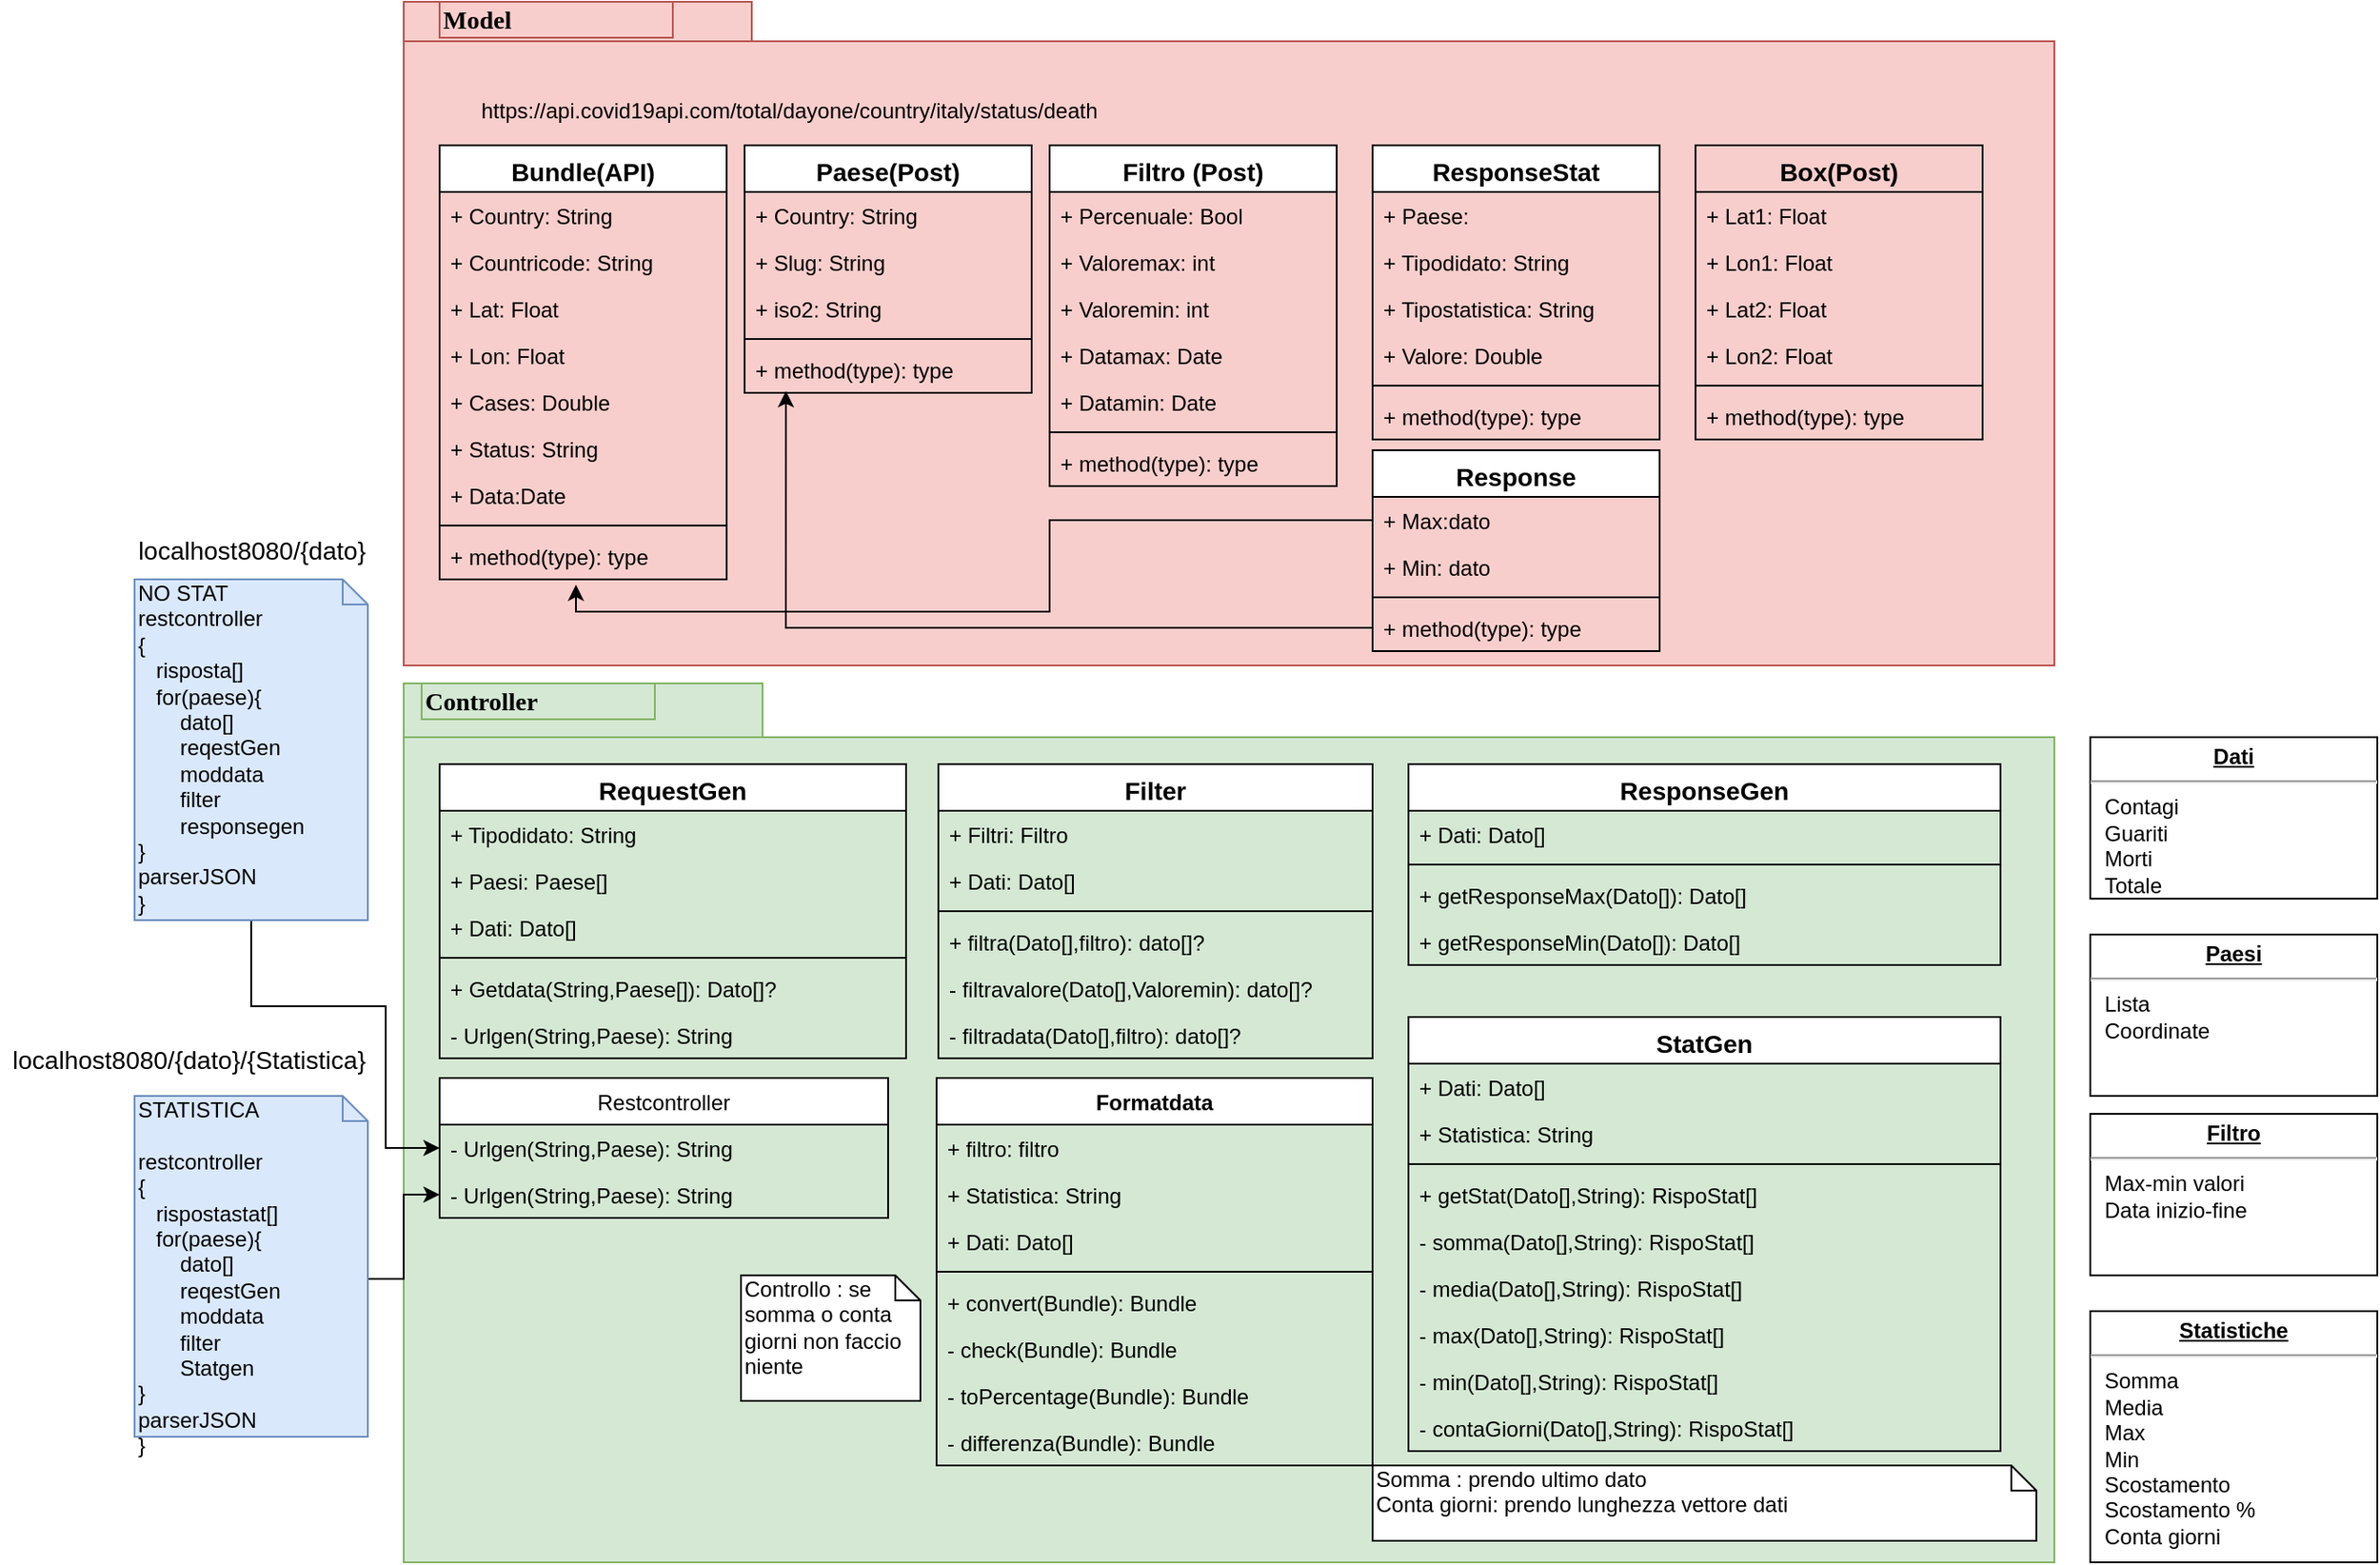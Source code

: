 <mxfile version="13.3.1" type="device"><diagram name="Page-1" id="b5b7bab2-c9e2-2cf4-8b2a-24fd1a2a6d21"><mxGraphModel dx="852" dy="504" grid="1" gridSize="10" guides="1" tooltips="1" connect="1" arrows="1" fold="1" page="1" pageScale="1" pageWidth="827" pageHeight="1169" background="#ffffff" math="0" shadow="0"><root><mxCell id="0"/><mxCell id="1" parent="0"/><mxCell id="6e0c8c40b5770093-72" value="" style="shape=folder;fontStyle=1;spacingTop=10;tabWidth=194;tabHeight=22;tabPosition=left;html=1;rounded=0;shadow=0;comic=0;labelBackgroundColor=none;strokeWidth=1;fillColor=#f8cecc;fontFamily=Verdana;fontSize=10;align=center;strokeColor=#b85450;" parent="1" vertex="1"><mxGeometry x="370" y="100" width="920" height="370" as="geometry"/></mxCell><mxCell id="6e0c8c40b5770093-73" value="Model" style="text;html=1;align=left;verticalAlign=top;spacingTop=-4;fontSize=14;fontFamily=Verdana;fillColor=#f8cecc;strokeColor=#b85450;fontStyle=1" parent="1" vertex="1"><mxGeometry x="390" y="100" width="130" height="20" as="geometry"/></mxCell><mxCell id="PsRqfC31nYXJ1RlUBJKa-5" value="Bundle(API)" style="swimlane;fontStyle=1;align=center;verticalAlign=top;childLayout=stackLayout;horizontal=1;startSize=26;horizontalStack=0;resizeParent=1;resizeParentMax=0;resizeLast=0;collapsible=1;marginBottom=0;fontSize=14;" parent="1" vertex="1"><mxGeometry x="390" y="180" width="160" height="242" as="geometry"/></mxCell><mxCell id="PsRqfC31nYXJ1RlUBJKa-6" value="+ Country: String" style="text;strokeColor=none;fillColor=none;align=left;verticalAlign=top;spacingLeft=4;spacingRight=4;overflow=hidden;rotatable=0;points=[[0,0.5],[1,0.5]];portConstraint=eastwest;" parent="PsRqfC31nYXJ1RlUBJKa-5" vertex="1"><mxGeometry y="26" width="160" height="26" as="geometry"/></mxCell><mxCell id="PsRqfC31nYXJ1RlUBJKa-21" value="+ Countricode: String" style="text;strokeColor=none;fillColor=none;align=left;verticalAlign=top;spacingLeft=4;spacingRight=4;overflow=hidden;rotatable=0;points=[[0,0.5],[1,0.5]];portConstraint=eastwest;" parent="PsRqfC31nYXJ1RlUBJKa-5" vertex="1"><mxGeometry y="52" width="160" height="26" as="geometry"/></mxCell><mxCell id="PsRqfC31nYXJ1RlUBJKa-22" value="+ Lat: Float" style="text;strokeColor=none;fillColor=none;align=left;verticalAlign=top;spacingLeft=4;spacingRight=4;overflow=hidden;rotatable=0;points=[[0,0.5],[1,0.5]];portConstraint=eastwest;" parent="PsRqfC31nYXJ1RlUBJKa-5" vertex="1"><mxGeometry y="78" width="160" height="26" as="geometry"/></mxCell><mxCell id="PsRqfC31nYXJ1RlUBJKa-25" value="+ Lon: Float" style="text;strokeColor=none;fillColor=none;align=left;verticalAlign=top;spacingLeft=4;spacingRight=4;overflow=hidden;rotatable=0;points=[[0,0.5],[1,0.5]];portConstraint=eastwest;" parent="PsRqfC31nYXJ1RlUBJKa-5" vertex="1"><mxGeometry y="104" width="160" height="26" as="geometry"/></mxCell><mxCell id="PsRqfC31nYXJ1RlUBJKa-26" value="+ Cases: Double" style="text;strokeColor=none;fillColor=none;align=left;verticalAlign=top;spacingLeft=4;spacingRight=4;overflow=hidden;rotatable=0;points=[[0,0.5],[1,0.5]];portConstraint=eastwest;" parent="PsRqfC31nYXJ1RlUBJKa-5" vertex="1"><mxGeometry y="130" width="160" height="26" as="geometry"/></mxCell><mxCell id="PsRqfC31nYXJ1RlUBJKa-23" value="+ Status: String" style="text;strokeColor=none;fillColor=none;align=left;verticalAlign=top;spacingLeft=4;spacingRight=4;overflow=hidden;rotatable=0;points=[[0,0.5],[1,0.5]];portConstraint=eastwest;" parent="PsRqfC31nYXJ1RlUBJKa-5" vertex="1"><mxGeometry y="156" width="160" height="26" as="geometry"/></mxCell><mxCell id="PsRqfC31nYXJ1RlUBJKa-24" value="+ Data:Date " style="text;strokeColor=none;fillColor=none;align=left;verticalAlign=top;spacingLeft=4;spacingRight=4;overflow=hidden;rotatable=0;points=[[0,0.5],[1,0.5]];portConstraint=eastwest;" parent="PsRqfC31nYXJ1RlUBJKa-5" vertex="1"><mxGeometry y="182" width="160" height="26" as="geometry"/></mxCell><mxCell id="PsRqfC31nYXJ1RlUBJKa-7" value="" style="line;strokeWidth=1;fillColor=none;align=left;verticalAlign=middle;spacingTop=-1;spacingLeft=3;spacingRight=3;rotatable=0;labelPosition=right;points=[];portConstraint=eastwest;" parent="PsRqfC31nYXJ1RlUBJKa-5" vertex="1"><mxGeometry y="208" width="160" height="8" as="geometry"/></mxCell><mxCell id="PsRqfC31nYXJ1RlUBJKa-8" value="+ method(type): type" style="text;strokeColor=none;fillColor=none;align=left;verticalAlign=top;spacingLeft=4;spacingRight=4;overflow=hidden;rotatable=0;points=[[0,0.5],[1,0.5]];portConstraint=eastwest;" parent="PsRqfC31nYXJ1RlUBJKa-5" vertex="1"><mxGeometry y="216" width="160" height="26" as="geometry"/></mxCell><mxCell id="PsRqfC31nYXJ1RlUBJKa-58" value="" style="shape=folder;fontStyle=1;spacingTop=10;tabWidth=200;tabHeight=30;tabPosition=left;html=1;fontSize=14;fillColor=#d5e8d4;strokeColor=#82b366;" parent="1" vertex="1"><mxGeometry x="370" y="480" width="920" height="490" as="geometry"/></mxCell><mxCell id="PsRqfC31nYXJ1RlUBJKa-59" value="Controller" style="text;html=1;align=left;verticalAlign=top;spacingTop=-4;fontSize=14;fontFamily=Verdana;fillColor=#d5e8d4;strokeColor=#82b366;fontStyle=1" parent="1" vertex="1"><mxGeometry x="380" y="480" width="130" height="20" as="geometry"/></mxCell><mxCell id="PsRqfC31nYXJ1RlUBJKa-100" value="localhost8080/{dato}/{Statistica}" style="text;html=1;align=center;verticalAlign=middle;resizable=0;points=[];autosize=1;fontSize=14;" parent="1" vertex="1"><mxGeometry x="145" y="680" width="210" height="20" as="geometry"/></mxCell><mxCell id="PsRqfC31nYXJ1RlUBJKa-101" value="localhost8080/{dato}" style="text;html=1;align=center;verticalAlign=middle;resizable=0;points=[];autosize=1;fontSize=14;" parent="1" vertex="1"><mxGeometry x="215" y="396" width="140" height="20" as="geometry"/></mxCell><mxCell id="PsRqfC31nYXJ1RlUBJKa-47" value="Paese(Post)" style="swimlane;fontStyle=1;align=center;verticalAlign=top;childLayout=stackLayout;horizontal=1;startSize=26;horizontalStack=0;resizeParent=1;resizeParentMax=0;resizeLast=0;collapsible=1;marginBottom=0;fontSize=14;" parent="1" vertex="1"><mxGeometry x="560" y="180" width="160" height="138" as="geometry"/></mxCell><mxCell id="PsRqfC31nYXJ1RlUBJKa-48" value="+ Country: String" style="text;strokeColor=none;fillColor=none;align=left;verticalAlign=top;spacingLeft=4;spacingRight=4;overflow=hidden;rotatable=0;points=[[0,0.5],[1,0.5]];portConstraint=eastwest;" parent="PsRqfC31nYXJ1RlUBJKa-47" vertex="1"><mxGeometry y="26" width="160" height="26" as="geometry"/></mxCell><mxCell id="PsRqfC31nYXJ1RlUBJKa-49" value="+ Slug: String" style="text;strokeColor=none;fillColor=none;align=left;verticalAlign=top;spacingLeft=4;spacingRight=4;overflow=hidden;rotatable=0;points=[[0,0.5],[1,0.5]];portConstraint=eastwest;" parent="PsRqfC31nYXJ1RlUBJKa-47" vertex="1"><mxGeometry y="52" width="160" height="26" as="geometry"/></mxCell><mxCell id="PsRqfC31nYXJ1RlUBJKa-50" value="+ iso2: String" style="text;strokeColor=none;fillColor=none;align=left;verticalAlign=top;spacingLeft=4;spacingRight=4;overflow=hidden;rotatable=0;points=[[0,0.5],[1,0.5]];portConstraint=eastwest;" parent="PsRqfC31nYXJ1RlUBJKa-47" vertex="1"><mxGeometry y="78" width="160" height="26" as="geometry"/></mxCell><mxCell id="PsRqfC31nYXJ1RlUBJKa-55" value="" style="line;strokeWidth=1;fillColor=none;align=left;verticalAlign=middle;spacingTop=-1;spacingLeft=3;spacingRight=3;rotatable=0;labelPosition=right;points=[];portConstraint=eastwest;" parent="PsRqfC31nYXJ1RlUBJKa-47" vertex="1"><mxGeometry y="104" width="160" height="8" as="geometry"/></mxCell><mxCell id="PsRqfC31nYXJ1RlUBJKa-56" value="+ method(type): type" style="text;strokeColor=none;fillColor=none;align=left;verticalAlign=top;spacingLeft=4;spacingRight=4;overflow=hidden;rotatable=0;points=[[0,0.5],[1,0.5]];portConstraint=eastwest;" parent="PsRqfC31nYXJ1RlUBJKa-47" vertex="1"><mxGeometry y="112" width="160" height="26" as="geometry"/></mxCell><mxCell id="PsRqfC31nYXJ1RlUBJKa-37" value="Filtro (Post)" style="swimlane;fontStyle=1;align=center;verticalAlign=top;childLayout=stackLayout;horizontal=1;startSize=26;horizontalStack=0;resizeParent=1;resizeParentMax=0;resizeLast=0;collapsible=1;marginBottom=0;fontSize=14;" parent="1" vertex="1"><mxGeometry x="730" y="180" width="160" height="190" as="geometry"/></mxCell><mxCell id="PsRqfC31nYXJ1RlUBJKa-38" value="+ Percenuale: Bool" style="text;strokeColor=none;fillColor=none;align=left;verticalAlign=top;spacingLeft=4;spacingRight=4;overflow=hidden;rotatable=0;points=[[0,0.5],[1,0.5]];portConstraint=eastwest;" parent="PsRqfC31nYXJ1RlUBJKa-37" vertex="1"><mxGeometry y="26" width="160" height="26" as="geometry"/></mxCell><mxCell id="MFpUMmbVspEonhOSMvB2-5" value="+ Valoremax: int" style="text;strokeColor=none;fillColor=none;align=left;verticalAlign=top;spacingLeft=4;spacingRight=4;overflow=hidden;rotatable=0;points=[[0,0.5],[1,0.5]];portConstraint=eastwest;" parent="PsRqfC31nYXJ1RlUBJKa-37" vertex="1"><mxGeometry y="52" width="160" height="26" as="geometry"/></mxCell><mxCell id="PsRqfC31nYXJ1RlUBJKa-39" value="+ Valoremin: int" style="text;strokeColor=none;fillColor=none;align=left;verticalAlign=top;spacingLeft=4;spacingRight=4;overflow=hidden;rotatable=0;points=[[0,0.5],[1,0.5]];portConstraint=eastwest;" parent="PsRqfC31nYXJ1RlUBJKa-37" vertex="1"><mxGeometry y="78" width="160" height="26" as="geometry"/></mxCell><mxCell id="PsRqfC31nYXJ1RlUBJKa-40" value="+ Datamax: Date" style="text;strokeColor=none;fillColor=none;align=left;verticalAlign=top;spacingLeft=4;spacingRight=4;overflow=hidden;rotatable=0;points=[[0,0.5],[1,0.5]];portConstraint=eastwest;" parent="PsRqfC31nYXJ1RlUBJKa-37" vertex="1"><mxGeometry y="104" width="160" height="26" as="geometry"/></mxCell><mxCell id="PsRqfC31nYXJ1RlUBJKa-41" value="+ Datamin: Date" style="text;strokeColor=none;fillColor=none;align=left;verticalAlign=top;spacingLeft=4;spacingRight=4;overflow=hidden;rotatable=0;points=[[0,0.5],[1,0.5]];portConstraint=eastwest;" parent="PsRqfC31nYXJ1RlUBJKa-37" vertex="1"><mxGeometry y="130" width="160" height="26" as="geometry"/></mxCell><mxCell id="PsRqfC31nYXJ1RlUBJKa-45" value="" style="line;strokeWidth=1;fillColor=none;align=left;verticalAlign=middle;spacingTop=-1;spacingLeft=3;spacingRight=3;rotatable=0;labelPosition=right;points=[];portConstraint=eastwest;" parent="PsRqfC31nYXJ1RlUBJKa-37" vertex="1"><mxGeometry y="156" width="160" height="8" as="geometry"/></mxCell><mxCell id="PsRqfC31nYXJ1RlUBJKa-46" value="+ method(type): type" style="text;strokeColor=none;fillColor=none;align=left;verticalAlign=top;spacingLeft=4;spacingRight=4;overflow=hidden;rotatable=0;points=[[0,0.5],[1,0.5]];portConstraint=eastwest;" parent="PsRqfC31nYXJ1RlUBJKa-37" vertex="1"><mxGeometry y="164" width="160" height="26" as="geometry"/></mxCell><mxCell id="PsRqfC31nYXJ1RlUBJKa-27" value="ResponseStat" style="swimlane;fontStyle=1;align=center;verticalAlign=top;childLayout=stackLayout;horizontal=1;startSize=26;horizontalStack=0;resizeParent=1;resizeParentMax=0;resizeLast=0;collapsible=1;marginBottom=0;fontSize=14;" parent="1" vertex="1"><mxGeometry x="910" y="180" width="160" height="164" as="geometry"/></mxCell><mxCell id="PsRqfC31nYXJ1RlUBJKa-28" value="+ Paese: " style="text;strokeColor=none;fillColor=none;align=left;verticalAlign=top;spacingLeft=4;spacingRight=4;overflow=hidden;rotatable=0;points=[[0,0.5],[1,0.5]];portConstraint=eastwest;" parent="PsRqfC31nYXJ1RlUBJKa-27" vertex="1"><mxGeometry y="26" width="160" height="26" as="geometry"/></mxCell><mxCell id="PsRqfC31nYXJ1RlUBJKa-29" value="+ Tipodidato: String" style="text;strokeColor=none;fillColor=none;align=left;verticalAlign=top;spacingLeft=4;spacingRight=4;overflow=hidden;rotatable=0;points=[[0,0.5],[1,0.5]];portConstraint=eastwest;" parent="PsRqfC31nYXJ1RlUBJKa-27" vertex="1"><mxGeometry y="52" width="160" height="26" as="geometry"/></mxCell><mxCell id="PsRqfC31nYXJ1RlUBJKa-30" value="+ Tipostatistica: String" style="text;strokeColor=none;fillColor=none;align=left;verticalAlign=top;spacingLeft=4;spacingRight=4;overflow=hidden;rotatable=0;points=[[0,0.5],[1,0.5]];portConstraint=eastwest;" parent="PsRqfC31nYXJ1RlUBJKa-27" vertex="1"><mxGeometry y="78" width="160" height="26" as="geometry"/></mxCell><mxCell id="PsRqfC31nYXJ1RlUBJKa-31" value="+ Valore: Double" style="text;strokeColor=none;fillColor=none;align=left;verticalAlign=top;spacingLeft=4;spacingRight=4;overflow=hidden;rotatable=0;points=[[0,0.5],[1,0.5]];portConstraint=eastwest;" parent="PsRqfC31nYXJ1RlUBJKa-27" vertex="1"><mxGeometry y="104" width="160" height="26" as="geometry"/></mxCell><mxCell id="PsRqfC31nYXJ1RlUBJKa-35" value="" style="line;strokeWidth=1;fillColor=none;align=left;verticalAlign=middle;spacingTop=-1;spacingLeft=3;spacingRight=3;rotatable=0;labelPosition=right;points=[];portConstraint=eastwest;" parent="PsRqfC31nYXJ1RlUBJKa-27" vertex="1"><mxGeometry y="130" width="160" height="8" as="geometry"/></mxCell><mxCell id="PsRqfC31nYXJ1RlUBJKa-36" value="+ method(type): type" style="text;strokeColor=none;fillColor=none;align=left;verticalAlign=top;spacingLeft=4;spacingRight=4;overflow=hidden;rotatable=0;points=[[0,0.5],[1,0.5]];portConstraint=eastwest;" parent="PsRqfC31nYXJ1RlUBJKa-27" vertex="1"><mxGeometry y="138" width="160" height="26" as="geometry"/></mxCell><mxCell id="PsRqfC31nYXJ1RlUBJKa-108" value="Box(Post)" style="swimlane;fontStyle=1;align=center;verticalAlign=top;childLayout=stackLayout;horizontal=1;startSize=26;horizontalStack=0;resizeParent=1;resizeParentMax=0;resizeLast=0;collapsible=1;marginBottom=0;fontSize=14;fillColor=none;" parent="1" vertex="1"><mxGeometry x="1090" y="180" width="160" height="164" as="geometry"/></mxCell><mxCell id="PsRqfC31nYXJ1RlUBJKa-109" value="+ Lat1: Float" style="text;strokeColor=none;fillColor=none;align=left;verticalAlign=top;spacingLeft=4;spacingRight=4;overflow=hidden;rotatable=0;points=[[0,0.5],[1,0.5]];portConstraint=eastwest;" parent="PsRqfC31nYXJ1RlUBJKa-108" vertex="1"><mxGeometry y="26" width="160" height="26" as="geometry"/></mxCell><mxCell id="PsRqfC31nYXJ1RlUBJKa-110" value="+ Lon1: Float" style="text;strokeColor=none;fillColor=none;align=left;verticalAlign=top;spacingLeft=4;spacingRight=4;overflow=hidden;rotatable=0;points=[[0,0.5],[1,0.5]];portConstraint=eastwest;" parent="PsRqfC31nYXJ1RlUBJKa-108" vertex="1"><mxGeometry y="52" width="160" height="26" as="geometry"/></mxCell><mxCell id="PsRqfC31nYXJ1RlUBJKa-111" value="+ Lat2: Float" style="text;strokeColor=none;fillColor=none;align=left;verticalAlign=top;spacingLeft=4;spacingRight=4;overflow=hidden;rotatable=0;points=[[0,0.5],[1,0.5]];portConstraint=eastwest;" parent="PsRqfC31nYXJ1RlUBJKa-108" vertex="1"><mxGeometry y="78" width="160" height="26" as="geometry"/></mxCell><mxCell id="PsRqfC31nYXJ1RlUBJKa-115" value="+ Lon2: Float" style="text;strokeColor=none;fillColor=none;align=left;verticalAlign=top;spacingLeft=4;spacingRight=4;overflow=hidden;rotatable=0;points=[[0,0.5],[1,0.5]];portConstraint=eastwest;" parent="PsRqfC31nYXJ1RlUBJKa-108" vertex="1"><mxGeometry y="104" width="160" height="26" as="geometry"/></mxCell><mxCell id="PsRqfC31nYXJ1RlUBJKa-112" value="" style="line;strokeWidth=1;fillColor=none;align=left;verticalAlign=middle;spacingTop=-1;spacingLeft=3;spacingRight=3;rotatable=0;labelPosition=right;points=[];portConstraint=eastwest;" parent="PsRqfC31nYXJ1RlUBJKa-108" vertex="1"><mxGeometry y="130" width="160" height="8" as="geometry"/></mxCell><mxCell id="PsRqfC31nYXJ1RlUBJKa-113" value="+ method(type): type" style="text;strokeColor=none;fillColor=none;align=left;verticalAlign=top;spacingLeft=4;spacingRight=4;overflow=hidden;rotatable=0;points=[[0,0.5],[1,0.5]];portConstraint=eastwest;" parent="PsRqfC31nYXJ1RlUBJKa-108" vertex="1"><mxGeometry y="138" width="160" height="26" as="geometry"/></mxCell><mxCell id="eWaa6D4xpzhYa68UHjaX-11" value="Response" style="swimlane;fontStyle=1;align=center;verticalAlign=top;childLayout=stackLayout;horizontal=1;startSize=26;horizontalStack=0;resizeParent=1;resizeParentMax=0;resizeLast=0;collapsible=1;marginBottom=0;fontSize=14;" parent="1" vertex="1"><mxGeometry x="910" y="350" width="160" height="112" as="geometry"/></mxCell><mxCell id="eWaa6D4xpzhYa68UHjaX-12" value="+ Max:dato " style="text;strokeColor=none;fillColor=none;align=left;verticalAlign=top;spacingLeft=4;spacingRight=4;overflow=hidden;rotatable=0;points=[[0,0.5],[1,0.5]];portConstraint=eastwest;" parent="eWaa6D4xpzhYa68UHjaX-11" vertex="1"><mxGeometry y="26" width="160" height="26" as="geometry"/></mxCell><mxCell id="eWaa6D4xpzhYa68UHjaX-14" value="+ Min: dato" style="text;strokeColor=none;fillColor=none;align=left;verticalAlign=top;spacingLeft=4;spacingRight=4;overflow=hidden;rotatable=0;points=[[0,0.5],[1,0.5]];portConstraint=eastwest;" parent="eWaa6D4xpzhYa68UHjaX-11" vertex="1"><mxGeometry y="52" width="160" height="26" as="geometry"/></mxCell><mxCell id="eWaa6D4xpzhYa68UHjaX-16" value="" style="line;strokeWidth=1;fillColor=none;align=left;verticalAlign=middle;spacingTop=-1;spacingLeft=3;spacingRight=3;rotatable=0;labelPosition=right;points=[];portConstraint=eastwest;" parent="eWaa6D4xpzhYa68UHjaX-11" vertex="1"><mxGeometry y="78" width="160" height="8" as="geometry"/></mxCell><mxCell id="eWaa6D4xpzhYa68UHjaX-17" value="+ method(type): type" style="text;strokeColor=none;fillColor=none;align=left;verticalAlign=top;spacingLeft=4;spacingRight=4;overflow=hidden;rotatable=0;points=[[0,0.5],[1,0.5]];portConstraint=eastwest;" parent="eWaa6D4xpzhYa68UHjaX-11" vertex="1"><mxGeometry y="86" width="160" height="26" as="geometry"/></mxCell><mxCell id="PsRqfC31nYXJ1RlUBJKa-104" value="&lt;p style=&quot;margin: 0px ; margin-top: 4px ; text-align: center ; text-decoration: underline&quot;&gt;&lt;b&gt;Dati&lt;/b&gt;&lt;/p&gt;&lt;hr&gt;&lt;p style=&quot;margin: 0px ; margin-left: 8px&quot;&gt;Contagi&lt;/p&gt;&lt;p style=&quot;margin: 0px ; margin-left: 8px&quot;&gt;Guariti&lt;/p&gt;&lt;p style=&quot;margin: 0px ; margin-left: 8px&quot;&gt;Morti&lt;/p&gt;&lt;p style=&quot;margin: 0px ; margin-left: 8px&quot;&gt;Totale&lt;/p&gt;" style="verticalAlign=top;align=left;overflow=fill;fontSize=12;fontFamily=Helvetica;html=1;" parent="1" vertex="1"><mxGeometry x="1310" y="510" width="160" height="90" as="geometry"/></mxCell><mxCell id="PsRqfC31nYXJ1RlUBJKa-105" value="&lt;p style=&quot;margin: 0px ; margin-top: 4px ; text-align: center ; text-decoration: underline&quot;&gt;&lt;b&gt;Filtro&lt;/b&gt;&lt;/p&gt;&lt;hr&gt;&lt;p style=&quot;margin: 0px ; margin-left: 8px&quot;&gt;Max-min valori&lt;/p&gt;&lt;p style=&quot;margin: 0px ; margin-left: 8px&quot;&gt;Data inizio-fine&lt;/p&gt;&lt;p style=&quot;margin: 0px ; margin-left: 8px&quot;&gt;&lt;br&gt;&lt;/p&gt;" style="verticalAlign=top;align=left;overflow=fill;fontSize=12;fontFamily=Helvetica;html=1;" parent="1" vertex="1"><mxGeometry x="1310" y="720" width="160" height="90" as="geometry"/></mxCell><mxCell id="PsRqfC31nYXJ1RlUBJKa-106" value="&lt;p style=&quot;margin: 0px ; margin-top: 4px ; text-align: center ; text-decoration: underline&quot;&gt;&lt;b&gt;Statistiche&lt;/b&gt;&lt;/p&gt;&lt;hr&gt;&lt;p style=&quot;margin: 0px ; margin-left: 8px&quot;&gt;Somma&lt;/p&gt;&lt;p style=&quot;margin: 0px ; margin-left: 8px&quot;&gt;Media&lt;/p&gt;&lt;p style=&quot;margin: 0px ; margin-left: 8px&quot;&gt;Max&lt;/p&gt;&lt;p style=&quot;margin: 0px ; margin-left: 8px&quot;&gt;Min&lt;/p&gt;&lt;p style=&quot;margin: 0px ; margin-left: 8px&quot;&gt;Scostamento&lt;/p&gt;&lt;p style=&quot;margin: 0px ; margin-left: 8px&quot;&gt;Scostamento %&lt;/p&gt;&lt;p style=&quot;margin: 0px ; margin-left: 8px&quot;&gt;Conta giorni&lt;/p&gt;" style="verticalAlign=top;align=left;overflow=fill;fontSize=12;fontFamily=Helvetica;html=1;" parent="1" vertex="1"><mxGeometry x="1310" y="830" width="160" height="140" as="geometry"/></mxCell><mxCell id="PsRqfC31nYXJ1RlUBJKa-107" value="&lt;p style=&quot;margin: 0px ; margin-top: 4px ; text-align: center ; text-decoration: underline&quot;&gt;&lt;b&gt;Paesi&lt;/b&gt;&lt;/p&gt;&lt;hr&gt;&lt;p style=&quot;margin: 0px ; margin-left: 8px&quot;&gt;&lt;span&gt;Lista&lt;/span&gt;&lt;/p&gt;&lt;p style=&quot;margin: 0px ; margin-left: 8px&quot;&gt;&lt;span&gt;Coordinate&lt;/span&gt;&lt;/p&gt;" style="verticalAlign=top;align=left;overflow=fill;fontSize=12;fontFamily=Helvetica;html=1;" parent="1" vertex="1"><mxGeometry x="1310" y="620" width="160" height="90" as="geometry"/></mxCell><mxCell id="MFpUMmbVspEonhOSMvB2-1" value="https://api.covid19api.com/total/dayone/country/italy/status/death" style="text;align=center;verticalAlign=middle;resizable=0;points=[];autosize=1;" parent="1" vertex="1"><mxGeometry x="370" y="150" width="430" height="20" as="geometry"/></mxCell><mxCell id="PsRqfC31nYXJ1RlUBJKa-60" value="RequestGen" style="swimlane;fontStyle=1;align=center;verticalAlign=top;childLayout=stackLayout;horizontal=1;startSize=26;horizontalStack=0;resizeParent=1;resizeParentMax=0;resizeLast=0;collapsible=1;marginBottom=0;fontSize=14;" parent="1" vertex="1"><mxGeometry x="390" y="525" width="260" height="164" as="geometry"/></mxCell><mxCell id="PsRqfC31nYXJ1RlUBJKa-61" value="+ Tipodidato: String" style="text;strokeColor=none;fillColor=none;align=left;verticalAlign=top;spacingLeft=4;spacingRight=4;overflow=hidden;rotatable=0;points=[[0,0.5],[1,0.5]];portConstraint=eastwest;" parent="PsRqfC31nYXJ1RlUBJKa-60" vertex="1"><mxGeometry y="26" width="260" height="26" as="geometry"/></mxCell><mxCell id="PsRqfC31nYXJ1RlUBJKa-62" value="+ Paesi: Paese[]" style="text;strokeColor=none;fillColor=none;align=left;verticalAlign=top;spacingLeft=4;spacingRight=4;overflow=hidden;rotatable=0;points=[[0,0.5],[1,0.5]];portConstraint=eastwest;" parent="PsRqfC31nYXJ1RlUBJKa-60" vertex="1"><mxGeometry y="52" width="260" height="26" as="geometry"/></mxCell><mxCell id="PsRqfC31nYXJ1RlUBJKa-63" value="+ Dati: Dato[]" style="text;strokeColor=none;fillColor=none;align=left;verticalAlign=top;spacingLeft=4;spacingRight=4;overflow=hidden;rotatable=0;points=[[0,0.5],[1,0.5]];portConstraint=eastwest;" parent="PsRqfC31nYXJ1RlUBJKa-60" vertex="1"><mxGeometry y="78" width="260" height="26" as="geometry"/></mxCell><mxCell id="PsRqfC31nYXJ1RlUBJKa-68" value="" style="line;strokeWidth=1;fillColor=none;align=left;verticalAlign=middle;spacingTop=-1;spacingLeft=3;spacingRight=3;rotatable=0;labelPosition=right;points=[];portConstraint=eastwest;" parent="PsRqfC31nYXJ1RlUBJKa-60" vertex="1"><mxGeometry y="104" width="260" height="8" as="geometry"/></mxCell><mxCell id="PsRqfC31nYXJ1RlUBJKa-69" value="+ Getdata(String,Paese[]): Dato[]?" style="text;strokeColor=none;fillColor=none;align=left;verticalAlign=top;spacingLeft=4;spacingRight=4;overflow=hidden;rotatable=0;points=[[0,0.5],[1,0.5]];portConstraint=eastwest;" parent="PsRqfC31nYXJ1RlUBJKa-60" vertex="1"><mxGeometry y="112" width="260" height="26" as="geometry"/></mxCell><mxCell id="eWaa6D4xpzhYa68UHjaX-1" value="- Urlgen(String,Paese): String" style="text;strokeColor=none;fillColor=none;align=left;verticalAlign=top;spacingLeft=4;spacingRight=4;overflow=hidden;rotatable=0;points=[[0,0.5],[1,0.5]];portConstraint=eastwest;" parent="PsRqfC31nYXJ1RlUBJKa-60" vertex="1"><mxGeometry y="138" width="260" height="26" as="geometry"/></mxCell><mxCell id="PsRqfC31nYXJ1RlUBJKa-90" value="Filter" style="swimlane;fontStyle=1;align=center;verticalAlign=top;childLayout=stackLayout;horizontal=1;startSize=26;horizontalStack=0;resizeParent=1;resizeParentMax=0;resizeLast=0;collapsible=1;marginBottom=0;fontSize=14;" parent="1" vertex="1"><mxGeometry x="668" y="525" width="242" height="164" as="geometry"/></mxCell><mxCell id="PsRqfC31nYXJ1RlUBJKa-91" value="+ Filtri: Filtro" style="text;strokeColor=none;fillColor=none;align=left;verticalAlign=top;spacingLeft=4;spacingRight=4;overflow=hidden;rotatable=0;points=[[0,0.5],[1,0.5]];portConstraint=eastwest;" parent="PsRqfC31nYXJ1RlUBJKa-90" vertex="1"><mxGeometry y="26" width="242" height="26" as="geometry"/></mxCell><mxCell id="PsRqfC31nYXJ1RlUBJKa-102" value="+ Dati: Dato[]" style="text;strokeColor=none;fillColor=none;align=left;verticalAlign=top;spacingLeft=4;spacingRight=4;overflow=hidden;rotatable=0;points=[[0,0.5],[1,0.5]];portConstraint=eastwest;" parent="PsRqfC31nYXJ1RlUBJKa-90" vertex="1"><mxGeometry y="52" width="242" height="26" as="geometry"/></mxCell><mxCell id="PsRqfC31nYXJ1RlUBJKa-98" value="" style="line;strokeWidth=1;fillColor=none;align=left;verticalAlign=middle;spacingTop=-1;spacingLeft=3;spacingRight=3;rotatable=0;labelPosition=right;points=[];portConstraint=eastwest;" parent="PsRqfC31nYXJ1RlUBJKa-90" vertex="1"><mxGeometry y="78" width="242" height="8" as="geometry"/></mxCell><mxCell id="PsRqfC31nYXJ1RlUBJKa-99" value="+ filtra(Dato[],filtro): dato[]?" style="text;strokeColor=none;fillColor=none;align=left;verticalAlign=top;spacingLeft=4;spacingRight=4;overflow=hidden;rotatable=0;points=[[0,0.5],[1,0.5]];portConstraint=eastwest;" parent="PsRqfC31nYXJ1RlUBJKa-90" vertex="1"><mxGeometry y="86" width="242" height="26" as="geometry"/></mxCell><mxCell id="MFpUMmbVspEonhOSMvB2-4" value="- filtravalore(Dato[],Valoremin): dato[]?" style="text;strokeColor=none;fillColor=none;align=left;verticalAlign=top;spacingLeft=4;spacingRight=4;overflow=hidden;rotatable=0;points=[[0,0.5],[1,0.5]];portConstraint=eastwest;" parent="PsRqfC31nYXJ1RlUBJKa-90" vertex="1"><mxGeometry y="112" width="242" height="26" as="geometry"/></mxCell><mxCell id="MFpUMmbVspEonhOSMvB2-3" value="- filtradata(Dato[],filtro): dato[]?" style="text;strokeColor=none;fillColor=none;align=left;verticalAlign=top;spacingLeft=4;spacingRight=4;overflow=hidden;rotatable=0;points=[[0,0.5],[1,0.5]];portConstraint=eastwest;" parent="PsRqfC31nYXJ1RlUBJKa-90" vertex="1"><mxGeometry y="138" width="242" height="26" as="geometry"/></mxCell><mxCell id="PsRqfC31nYXJ1RlUBJKa-70" value="ResponseGen" style="swimlane;fontStyle=1;align=center;verticalAlign=top;childLayout=stackLayout;horizontal=1;startSize=26;horizontalStack=0;resizeParent=1;resizeParentMax=0;resizeLast=0;collapsible=1;marginBottom=0;fontSize=14;" parent="1" vertex="1"><mxGeometry x="930" y="525" width="330" height="112" as="geometry"/></mxCell><mxCell id="PsRqfC31nYXJ1RlUBJKa-72" value="+ Dati: Dato[]" style="text;strokeColor=none;fillColor=none;align=left;verticalAlign=top;spacingLeft=4;spacingRight=4;overflow=hidden;rotatable=0;points=[[0,0.5],[1,0.5]];portConstraint=eastwest;" parent="PsRqfC31nYXJ1RlUBJKa-70" vertex="1"><mxGeometry y="26" width="330" height="26" as="geometry"/></mxCell><mxCell id="PsRqfC31nYXJ1RlUBJKa-78" value="" style="line;strokeWidth=1;fillColor=none;align=left;verticalAlign=middle;spacingTop=-1;spacingLeft=3;spacingRight=3;rotatable=0;labelPosition=right;points=[];portConstraint=eastwest;" parent="PsRqfC31nYXJ1RlUBJKa-70" vertex="1"><mxGeometry y="52" width="330" height="8" as="geometry"/></mxCell><mxCell id="PsRqfC31nYXJ1RlUBJKa-79" value="+ getResponseMax(Dato[]): Dato[]" style="text;strokeColor=none;fillColor=none;align=left;verticalAlign=top;spacingLeft=4;spacingRight=4;overflow=hidden;rotatable=0;points=[[0,0.5],[1,0.5]];portConstraint=eastwest;" parent="PsRqfC31nYXJ1RlUBJKa-70" vertex="1"><mxGeometry y="60" width="330" height="26" as="geometry"/></mxCell><mxCell id="eWaa6D4xpzhYa68UHjaX-21" value="+ getResponseMin(Dato[]): Dato[]" style="text;strokeColor=none;fillColor=none;align=left;verticalAlign=top;spacingLeft=4;spacingRight=4;overflow=hidden;rotatable=0;points=[[0,0.5],[1,0.5]];portConstraint=eastwest;" parent="PsRqfC31nYXJ1RlUBJKa-70" vertex="1"><mxGeometry y="86" width="330" height="26" as="geometry"/></mxCell><mxCell id="eWaa6D4xpzhYa68UHjaX-5" value="Restcontroller" style="swimlane;fontStyle=0;childLayout=stackLayout;horizontal=1;startSize=26;horizontalStack=0;resizeParent=1;resizeParentMax=0;resizeLast=0;collapsible=1;marginBottom=0;" parent="1" vertex="1"><mxGeometry x="390" y="700" width="250" height="78" as="geometry"/></mxCell><mxCell id="eWaa6D4xpzhYa68UHjaX-9" value="- Urlgen(String,Paese): String" style="text;strokeColor=none;fillColor=none;align=left;verticalAlign=top;spacingLeft=4;spacingRight=4;overflow=hidden;rotatable=0;points=[[0,0.5],[1,0.5]];portConstraint=eastwest;" parent="eWaa6D4xpzhYa68UHjaX-5" vertex="1"><mxGeometry y="26" width="250" height="26" as="geometry"/></mxCell><mxCell id="eWaa6D4xpzhYa68UHjaX-10" value="- Urlgen(String,Paese): String" style="text;strokeColor=none;fillColor=none;align=left;verticalAlign=top;spacingLeft=4;spacingRight=4;overflow=hidden;rotatable=0;points=[[0,0.5],[1,0.5]];portConstraint=eastwest;" parent="eWaa6D4xpzhYa68UHjaX-5" vertex="1"><mxGeometry y="52" width="250" height="26" as="geometry"/></mxCell><mxCell id="eWaa6D4xpzhYa68UHjaX-49" style="edgeStyle=orthogonalEdgeStyle;rounded=0;orthogonalLoop=1;jettySize=auto;html=1;exitX=0.5;exitY=1;exitDx=0;exitDy=0;exitPerimeter=0;" parent="1" source="eWaa6D4xpzhYa68UHjaX-20" edge="1"><mxGeometry relative="1" as="geometry"><mxPoint x="390" y="739" as="targetPoint"/><Array as="points"><mxPoint x="285" y="660"/><mxPoint x="360" y="660"/><mxPoint x="360" y="739"/><mxPoint x="390" y="739"/></Array></mxGeometry></mxCell><mxCell id="eWaa6D4xpzhYa68UHjaX-20" value="NO STAT&lt;br&gt;restcontroller&lt;br&gt;{&lt;br&gt;&amp;nbsp; &amp;nbsp;risposta[]&lt;br&gt;&amp;nbsp; &amp;nbsp;for(paese){&lt;br&gt;&amp;nbsp; &amp;nbsp; &amp;nbsp; &amp;nbsp;dato[]&lt;br&gt;&amp;nbsp; &amp;nbsp; &amp;nbsp; &amp;nbsp;reqestGen&lt;br&gt;&amp;nbsp; &amp;nbsp; &amp;nbsp; &amp;nbsp;moddata&lt;br&gt;&amp;nbsp; &amp;nbsp; &amp;nbsp; &amp;nbsp;filter&lt;br&gt;&amp;nbsp; &amp;nbsp; &amp;nbsp; &amp;nbsp;responsegen&lt;br&gt;}&lt;br&gt;parserJSON&lt;br&gt;}" style="shape=note;whiteSpace=wrap;html=1;size=14;verticalAlign=top;align=left;spacingTop=-6;fillColor=#dae8fc;strokeColor=#6c8ebf;" parent="1" vertex="1"><mxGeometry x="220" y="422" width="130" height="190" as="geometry"/></mxCell><mxCell id="PsRqfC31nYXJ1RlUBJKa-80" value="StatGen" style="swimlane;fontStyle=1;align=center;verticalAlign=top;childLayout=stackLayout;horizontal=1;startSize=26;horizontalStack=0;resizeParent=1;resizeParentMax=0;resizeLast=0;collapsible=1;marginBottom=0;fontSize=14;" parent="1" vertex="1"><mxGeometry x="930" y="666" width="330" height="242" as="geometry"/></mxCell><mxCell id="PsRqfC31nYXJ1RlUBJKa-103" value="+ Dati: Dato[]" style="text;strokeColor=none;fillColor=none;align=left;verticalAlign=top;spacingLeft=4;spacingRight=4;overflow=hidden;rotatable=0;points=[[0,0.5],[1,0.5]];portConstraint=eastwest;" parent="PsRqfC31nYXJ1RlUBJKa-80" vertex="1"><mxGeometry y="26" width="330" height="26" as="geometry"/></mxCell><mxCell id="PsRqfC31nYXJ1RlUBJKa-81" value="+ Statistica: String" style="text;strokeColor=none;fillColor=none;align=left;verticalAlign=top;spacingLeft=4;spacingRight=4;overflow=hidden;rotatable=0;points=[[0,0.5],[1,0.5]];portConstraint=eastwest;" parent="PsRqfC31nYXJ1RlUBJKa-80" vertex="1"><mxGeometry y="52" width="330" height="26" as="geometry"/></mxCell><mxCell id="PsRqfC31nYXJ1RlUBJKa-88" value="" style="line;strokeWidth=1;fillColor=none;align=left;verticalAlign=middle;spacingTop=-1;spacingLeft=3;spacingRight=3;rotatable=0;labelPosition=right;points=[];portConstraint=eastwest;" parent="PsRqfC31nYXJ1RlUBJKa-80" vertex="1"><mxGeometry y="78" width="330" height="8" as="geometry"/></mxCell><mxCell id="PsRqfC31nYXJ1RlUBJKa-89" value="+ getStat(Dato[],String): RispoStat[]" style="text;strokeColor=none;fillColor=none;align=left;verticalAlign=top;spacingLeft=4;spacingRight=4;overflow=hidden;rotatable=0;points=[[0,0.5],[1,0.5]];portConstraint=eastwest;" parent="PsRqfC31nYXJ1RlUBJKa-80" vertex="1"><mxGeometry y="86" width="330" height="26" as="geometry"/></mxCell><mxCell id="eWaa6D4xpzhYa68UHjaX-37" value="- somma(Dato[],String): RispoStat[]" style="text;strokeColor=none;fillColor=none;align=left;verticalAlign=top;spacingLeft=4;spacingRight=4;overflow=hidden;rotatable=0;points=[[0,0.5],[1,0.5]];portConstraint=eastwest;" parent="PsRqfC31nYXJ1RlUBJKa-80" vertex="1"><mxGeometry y="112" width="330" height="26" as="geometry"/></mxCell><mxCell id="eWaa6D4xpzhYa68UHjaX-33" value="- media(Dato[],String): RispoStat[]" style="text;strokeColor=none;fillColor=none;align=left;verticalAlign=top;spacingLeft=4;spacingRight=4;overflow=hidden;rotatable=0;points=[[0,0.5],[1,0.5]];portConstraint=eastwest;" parent="PsRqfC31nYXJ1RlUBJKa-80" vertex="1"><mxGeometry y="138" width="330" height="26" as="geometry"/></mxCell><mxCell id="eWaa6D4xpzhYa68UHjaX-34" value="- max(Dato[],String): RispoStat[]" style="text;strokeColor=none;fillColor=none;align=left;verticalAlign=top;spacingLeft=4;spacingRight=4;overflow=hidden;rotatable=0;points=[[0,0.5],[1,0.5]];portConstraint=eastwest;" parent="PsRqfC31nYXJ1RlUBJKa-80" vertex="1"><mxGeometry y="164" width="330" height="26" as="geometry"/></mxCell><mxCell id="eWaa6D4xpzhYa68UHjaX-35" value="- min(Dato[],String): RispoStat[]" style="text;strokeColor=none;fillColor=none;align=left;verticalAlign=top;spacingLeft=4;spacingRight=4;overflow=hidden;rotatable=0;points=[[0,0.5],[1,0.5]];portConstraint=eastwest;" parent="PsRqfC31nYXJ1RlUBJKa-80" vertex="1"><mxGeometry y="190" width="330" height="26" as="geometry"/></mxCell><mxCell id="eWaa6D4xpzhYa68UHjaX-36" value="- contaGiorni(Dato[],String): RispoStat[]" style="text;strokeColor=none;fillColor=none;align=left;verticalAlign=top;spacingLeft=4;spacingRight=4;overflow=hidden;rotatable=0;points=[[0,0.5],[1,0.5]];portConstraint=eastwest;" parent="PsRqfC31nYXJ1RlUBJKa-80" vertex="1"><mxGeometry y="216" width="330" height="26" as="geometry"/></mxCell><mxCell id="eWaa6D4xpzhYa68UHjaX-48" style="edgeStyle=orthogonalEdgeStyle;rounded=0;orthogonalLoop=1;jettySize=auto;html=1;exitX=0;exitY=0;exitDx=130;exitDy=102;exitPerimeter=0;entryX=0;entryY=0.5;entryDx=0;entryDy=0;" parent="1" source="eWaa6D4xpzhYa68UHjaX-22" target="eWaa6D4xpzhYa68UHjaX-10" edge="1"><mxGeometry relative="1" as="geometry"/></mxCell><mxCell id="eWaa6D4xpzhYa68UHjaX-22" value="STATISTICA&lt;br&gt;&lt;br&gt;restcontroller&amp;nbsp;&lt;br&gt;{&lt;br&gt;&amp;nbsp; &amp;nbsp;rispostastat[]&lt;br&gt;&amp;nbsp; &amp;nbsp;for(paese){&lt;br&gt;&amp;nbsp; &amp;nbsp; &amp;nbsp; &amp;nbsp;dato[]&lt;br&gt;&amp;nbsp; &amp;nbsp; &amp;nbsp; &amp;nbsp;reqestGen&lt;br&gt;&amp;nbsp; &amp;nbsp; &amp;nbsp; &amp;nbsp;moddata&lt;br&gt;&amp;nbsp; &amp;nbsp; &amp;nbsp; &amp;nbsp;filter&lt;br&gt;&amp;nbsp; &amp;nbsp; &amp;nbsp; &amp;nbsp;Statgen&lt;br&gt;}&lt;br&gt;parserJSON&lt;br&gt;}" style="shape=note;whiteSpace=wrap;html=1;size=14;verticalAlign=top;align=left;spacingTop=-6;fillColor=#dae8fc;strokeColor=#6c8ebf;" parent="1" vertex="1"><mxGeometry x="220" y="710" width="130" height="190" as="geometry"/></mxCell><mxCell id="eWaa6D4xpzhYa68UHjaX-23" value="Formatdata" style="swimlane;fontStyle=1;align=center;verticalAlign=top;childLayout=stackLayout;horizontal=1;startSize=26;horizontalStack=0;resizeParent=1;resizeParentMax=0;resizeLast=0;collapsible=1;marginBottom=0;" parent="1" vertex="1"><mxGeometry x="667" y="700" width="243" height="216" as="geometry"/></mxCell><mxCell id="eWaa6D4xpzhYa68UHjaX-24" value="+ filtro: filtro" style="text;strokeColor=none;fillColor=none;align=left;verticalAlign=top;spacingLeft=4;spacingRight=4;overflow=hidden;rotatable=0;points=[[0,0.5],[1,0.5]];portConstraint=eastwest;" parent="eWaa6D4xpzhYa68UHjaX-23" vertex="1"><mxGeometry y="26" width="243" height="26" as="geometry"/></mxCell><mxCell id="eWaa6D4xpzhYa68UHjaX-27" value="+ Statistica: String" style="text;strokeColor=none;fillColor=none;align=left;verticalAlign=top;spacingLeft=4;spacingRight=4;overflow=hidden;rotatable=0;points=[[0,0.5],[1,0.5]];portConstraint=eastwest;" parent="eWaa6D4xpzhYa68UHjaX-23" vertex="1"><mxGeometry y="52" width="243" height="26" as="geometry"/></mxCell><mxCell id="eWaa6D4xpzhYa68UHjaX-28" value="+ Dati: Dato[]" style="text;strokeColor=none;fillColor=none;align=left;verticalAlign=top;spacingLeft=4;spacingRight=4;overflow=hidden;rotatable=0;points=[[0,0.5],[1,0.5]];portConstraint=eastwest;" parent="eWaa6D4xpzhYa68UHjaX-23" vertex="1"><mxGeometry y="78" width="243" height="26" as="geometry"/></mxCell><mxCell id="eWaa6D4xpzhYa68UHjaX-25" value="" style="line;strokeWidth=1;fillColor=none;align=left;verticalAlign=middle;spacingTop=-1;spacingLeft=3;spacingRight=3;rotatable=0;labelPosition=right;points=[];portConstraint=eastwest;" parent="eWaa6D4xpzhYa68UHjaX-23" vertex="1"><mxGeometry y="104" width="243" height="8" as="geometry"/></mxCell><mxCell id="eWaa6D4xpzhYa68UHjaX-26" value="+ convert(Bundle): Bundle" style="text;strokeColor=none;fillColor=none;align=left;verticalAlign=top;spacingLeft=4;spacingRight=4;overflow=hidden;rotatable=0;points=[[0,0.5],[1,0.5]];portConstraint=eastwest;" parent="eWaa6D4xpzhYa68UHjaX-23" vertex="1"><mxGeometry y="112" width="243" height="26" as="geometry"/></mxCell><mxCell id="eWaa6D4xpzhYa68UHjaX-29" value="- check(Bundle): Bundle" style="text;strokeColor=none;fillColor=none;align=left;verticalAlign=top;spacingLeft=4;spacingRight=4;overflow=hidden;rotatable=0;points=[[0,0.5],[1,0.5]];portConstraint=eastwest;" parent="eWaa6D4xpzhYa68UHjaX-23" vertex="1"><mxGeometry y="138" width="243" height="26" as="geometry"/></mxCell><mxCell id="eWaa6D4xpzhYa68UHjaX-30" value="- toPercentage(Bundle): Bundle" style="text;strokeColor=none;fillColor=none;align=left;verticalAlign=top;spacingLeft=4;spacingRight=4;overflow=hidden;rotatable=0;points=[[0,0.5],[1,0.5]];portConstraint=eastwest;" parent="eWaa6D4xpzhYa68UHjaX-23" vertex="1"><mxGeometry y="164" width="243" height="26" as="geometry"/></mxCell><mxCell id="eWaa6D4xpzhYa68UHjaX-31" value="- differenza(Bundle): Bundle" style="text;strokeColor=none;fillColor=none;align=left;verticalAlign=top;spacingLeft=4;spacingRight=4;overflow=hidden;rotatable=0;points=[[0,0.5],[1,0.5]];portConstraint=eastwest;" parent="eWaa6D4xpzhYa68UHjaX-23" vertex="1"><mxGeometry y="190" width="243" height="26" as="geometry"/></mxCell><mxCell id="eWaa6D4xpzhYa68UHjaX-32" value="Controllo : se somma o conta giorni non faccio niente&lt;br&gt;" style="shape=note;whiteSpace=wrap;html=1;size=14;verticalAlign=top;align=left;spacingTop=-6;" parent="1" vertex="1"><mxGeometry x="558" y="810" width="100" height="70" as="geometry"/></mxCell><mxCell id="eWaa6D4xpzhYa68UHjaX-38" value="Somma : prendo ultimo dato&lt;br&gt;Conta giorni: prendo lunghezza vettore dati" style="shape=note;whiteSpace=wrap;html=1;size=14;verticalAlign=top;align=left;spacingTop=-6;" parent="1" vertex="1"><mxGeometry x="910" y="916" width="370" height="42" as="geometry"/></mxCell><mxCell id="eWaa6D4xpzhYa68UHjaX-39" style="edgeStyle=orthogonalEdgeStyle;rounded=0;orthogonalLoop=1;jettySize=auto;html=1;exitX=0;exitY=0.5;exitDx=0;exitDy=0;entryX=0.475;entryY=1.115;entryDx=0;entryDy=0;entryPerimeter=0;" parent="1" source="eWaa6D4xpzhYa68UHjaX-12" target="PsRqfC31nYXJ1RlUBJKa-8" edge="1"><mxGeometry relative="1" as="geometry"><mxPoint x="690" y="442" as="targetPoint"/><Array as="points"><mxPoint x="730" y="389"/><mxPoint x="730" y="440"/><mxPoint x="466" y="440"/></Array></mxGeometry></mxCell><mxCell id="eWaa6D4xpzhYa68UHjaX-47" style="edgeStyle=orthogonalEdgeStyle;rounded=0;orthogonalLoop=1;jettySize=auto;html=1;exitX=0;exitY=0.5;exitDx=0;exitDy=0;entryX=0.144;entryY=0.962;entryDx=0;entryDy=0;entryPerimeter=0;" parent="1" source="eWaa6D4xpzhYa68UHjaX-17" target="PsRqfC31nYXJ1RlUBJKa-56" edge="1"><mxGeometry relative="1" as="geometry"/></mxCell></root></mxGraphModel></diagram></mxfile>